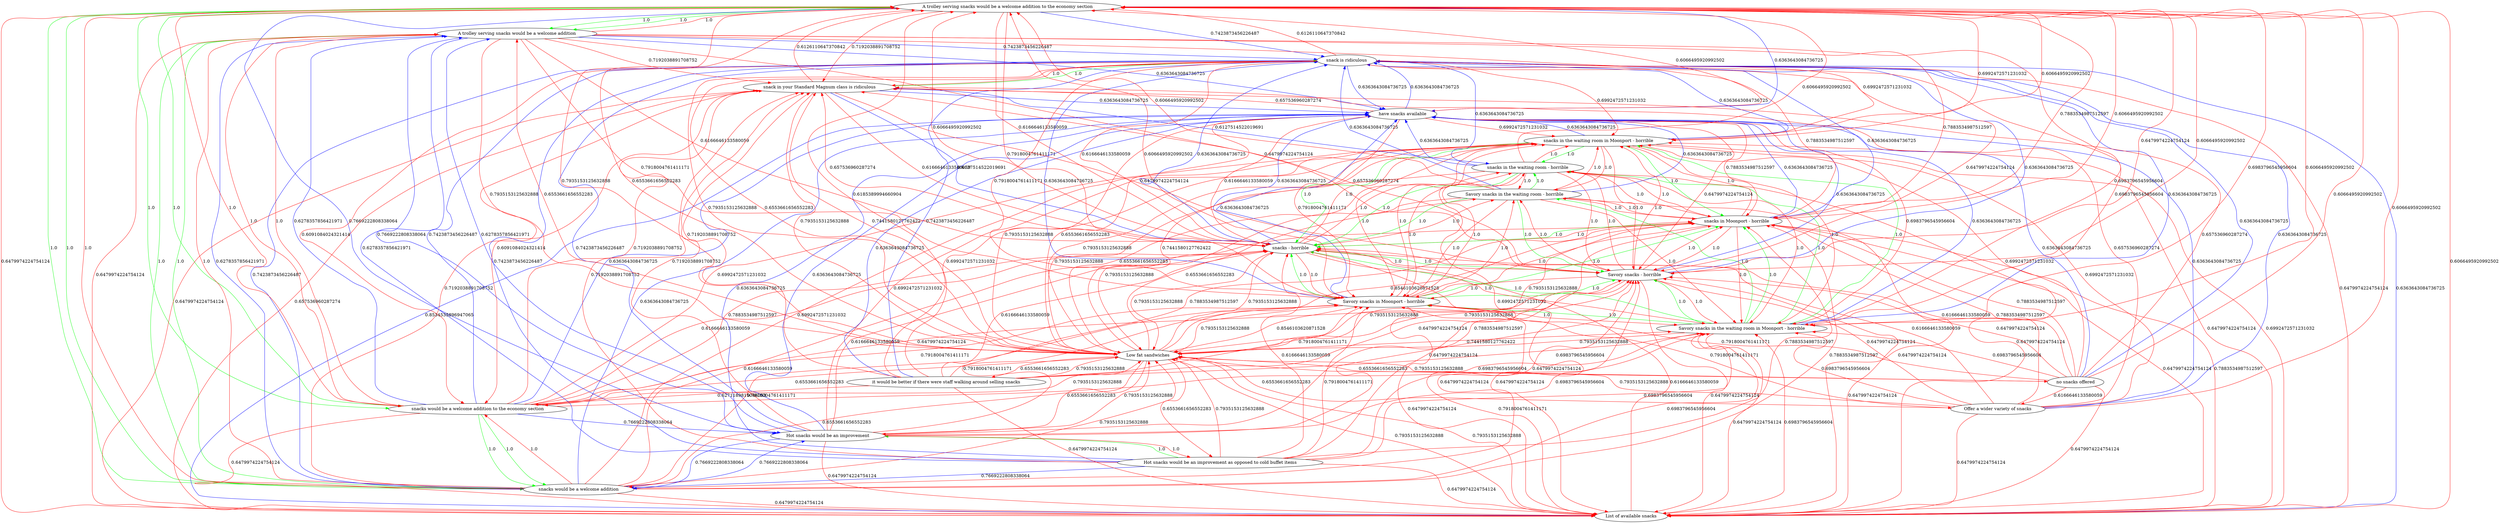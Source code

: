 digraph rawGraph {
"A trolley serving snacks would be a welcome addition to the economy section";"A trolley serving snacks would be a welcome addition";"snacks would be a welcome addition";"snacks would be a welcome addition to the economy section";"Hot snacks would be an improvement as opposed to cold buffet items";"Hot snacks would be an improvement";"List of available snacks";"Low fat sandwiches";"Offer a wider variety of snacks";"Savory snacks in the waiting room in Moonport - horrible";"Savory snacks in Moonport - horrible";"Savory snacks - horrible";"snacks - horrible";"snacks in Moonport - horrible";"Savory snacks in the waiting room - horrible";"snacks in the waiting room - horrible";"snacks in the waiting room in Moonport - horrible";"have snacks available";"it would be better if there were staff walking around selling snacks";"no snacks offered";"snack in your Standard Magnum class is ridiculous";"snack is ridiculous";"A trolley serving snacks would be a welcome addition to the economy section" -> "A trolley serving snacks would be a welcome addition" [label=1.0] [color=green]
"A trolley serving snacks would be a welcome addition" -> "snacks would be a welcome addition" [label=1.0] [color=green]
"A trolley serving snacks would be a welcome addition to the economy section" -> "snacks would be a welcome addition to the economy section" [label=1.0] [color=green]
"snacks would be a welcome addition to the economy section" -> "snacks would be a welcome addition" [label=1.0] [color=green]
"A trolley serving snacks would be a welcome addition to the economy section" -> "snacks would be a welcome addition" [label=1.0] [color=green]
"A trolley serving snacks would be a welcome addition to the economy section" -> "A trolley serving snacks would be a welcome addition" [label=1.0] [color=green]
"A trolley serving snacks would be a welcome addition" -> "snacks would be a welcome addition" [label=1.0] [color=green]
"A trolley serving snacks would be a welcome addition to the economy section" -> "snacks would be a welcome addition to the economy section" [label=1.0] [color=green]
"snacks would be a welcome addition to the economy section" -> "snacks would be a welcome addition" [label=1.0] [color=green]
"A trolley serving snacks would be a welcome addition to the economy section" -> "snacks would be a welcome addition" [label=1.0] [color=green]
"A trolley serving snacks would be a welcome addition" -> "A trolley serving snacks would be a welcome addition to the economy section" [label=1.0] [color=red]
"A trolley serving snacks would be a welcome addition" -> "snacks would be a welcome addition to the economy section" [label=1.0] [color=red]
"snacks would be a welcome addition" -> "A trolley serving snacks would be a welcome addition to the economy section" [label=1.0] [color=red]
"snacks would be a welcome addition" -> "A trolley serving snacks would be a welcome addition" [label=1.0] [color=red]
"snacks would be a welcome addition" -> "snacks would be a welcome addition to the economy section" [label=1.0] [color=red]
"snacks would be a welcome addition to the economy section" -> "A trolley serving snacks would be a welcome addition to the economy section" [label=1.0] [color=red]
"snacks would be a welcome addition to the economy section" -> "A trolley serving snacks would be a welcome addition" [label=1.0] [color=red]
"Hot snacks would be an improvement as opposed to cold buffet items" -> "Hot snacks would be an improvement" [label=1.0] [color=green]
"Hot snacks would be an improvement" -> "Hot snacks would be an improvement as opposed to cold buffet items" [label=1.0] [color=red]
"A trolley serving snacks would be a welcome addition to the economy section" -> "Hot snacks would be an improvement" [label=0.7669222808338064] [color=blue]
"A trolley serving snacks would be a welcome addition" -> "Hot snacks would be an improvement" [label=0.7669222808338064] [color=blue]
"snacks would be a welcome addition" -> "Hot snacks would be an improvement" [label=0.7669222808338064] [color=blue]
"snacks would be a welcome addition to the economy section" -> "Hot snacks would be an improvement" [label=0.7669222808338064] [color=blue]
"Hot snacks would be an improvement as opposed to cold buffet items" -> "A trolley serving snacks would be a welcome addition" [label=0.6278357856421971] [color=blue]
"Hot snacks would be an improvement as opposed to cold buffet items" -> "snacks would be a welcome addition" [label=0.7669222808338064] [color=blue]
"Hot snacks would be an improvement" -> "A trolley serving snacks would be a welcome addition" [label=0.6278357856421971] [color=blue]
"Hot snacks would be an improvement" -> "snacks would be a welcome addition" [label=0.7669222808338064] [color=blue]
"A trolley serving snacks would be a welcome addition to the economy section" -> "List of available snacks" [label=0.6479974224754124] [color=red]
"A trolley serving snacks would be a welcome addition" -> "List of available snacks" [label=0.6479974224754124] [color=red]
"snacks would be a welcome addition" -> "List of available snacks" [label=0.6479974224754124] [color=red]
"snacks would be a welcome addition to the economy section" -> "List of available snacks" [label=0.6479974224754124] [color=red]
"Hot snacks would be an improvement as opposed to cold buffet items" -> "List of available snacks" [label=0.6479974224754124] [color=red]
"Hot snacks would be an improvement" -> "List of available snacks" [label=0.6479974224754124] [color=red]
"List of available snacks" -> "A trolley serving snacks would be a welcome addition to the economy section" [label=0.6066495920992502] [color=red]
"A trolley serving snacks would be a welcome addition to the economy section" -> "Low fat sandwiches" [label=0.7935153125632888] [color=red]
"A trolley serving snacks would be a welcome addition" -> "Low fat sandwiches" [label=0.7935153125632888] [color=red]
"snacks would be a welcome addition" -> "Low fat sandwiches" [label=0.7935153125632888] [color=red]
"snacks would be a welcome addition to the economy section" -> "Low fat sandwiches" [label=0.7935153125632888] [color=red]
"Hot snacks would be an improvement as opposed to cold buffet items" -> "Low fat sandwiches" [label=0.7935153125632888] [color=red]
"Hot snacks would be an improvement" -> "Low fat sandwiches" [label=0.7935153125632888] [color=red]
"List of available snacks" -> "Low fat sandwiches" [label=0.7935153125632888] [color=red]
"Low fat sandwiches" -> "A trolley serving snacks would be a welcome addition to the economy section" [label=0.6553661656552283] [color=red]
"Low fat sandwiches" -> "A trolley serving snacks would be a welcome addition" [label=0.6553661656552283] [color=red]
"Low fat sandwiches" -> "snacks would be a welcome addition" [label=0.6553661656552283] [color=red]
"Low fat sandwiches" -> "snacks would be a welcome addition to the economy section" [label=0.6553661656552283] [color=red]
"Low fat sandwiches" -> "Hot snacks would be an improvement as opposed to cold buffet items" [label=0.6553661656552283] [color=red]
"Low fat sandwiches" -> "Hot snacks would be an improvement" [label=0.6553661656552283] [color=red]
"Low fat sandwiches" -> "List of available snacks" [label=0.7935153125632888] [color=red]
"Low fat sandwiches" -> "Offer a wider variety of snacks" [label=0.6553661656552283] [color=red]
"Offer a wider variety of snacks" -> "A trolley serving snacks would be a welcome addition to the economy section" [label=0.6066495920992502] [color=red]
"Offer a wider variety of snacks" -> "List of available snacks" [label=0.6479974224754124] [color=red]
"Offer a wider variety of snacks" -> "Low fat sandwiches" [label=0.7935153125632888] [color=red]
"Savory snacks in the waiting room in Moonport - horrible" -> "Savory snacks in Moonport - horrible" [label=1.0] [color=green]
"Savory snacks in Moonport - horrible" -> "Savory snacks - horrible" [label=1.0] [color=green]
"Savory snacks - horrible" -> "snacks - horrible" [label=1.0] [color=green]
"Savory snacks in Moonport - horrible" -> "snacks in Moonport - horrible" [label=1.0] [color=green]
"snacks in Moonport - horrible" -> "snacks - horrible" [label=1.0] [color=green]
"Savory snacks in the waiting room in Moonport - horrible" -> "Savory snacks in the waiting room - horrible" [label=1.0] [color=green]
"Savory snacks in the waiting room - horrible" -> "Savory snacks - horrible" [label=1.0] [color=green]
"Savory snacks in the waiting room - horrible" -> "snacks in the waiting room - horrible" [label=1.0] [color=green]
"snacks in the waiting room - horrible" -> "snacks - horrible" [label=1.0] [color=green]
"Savory snacks in the waiting room in Moonport - horrible" -> "snacks in the waiting room in Moonport - horrible" [label=1.0] [color=green]
"snacks in the waiting room in Moonport - horrible" -> "snacks in Moonport - horrible" [label=1.0] [color=green]
"snacks in the waiting room in Moonport - horrible" -> "snacks in the waiting room - horrible" [label=1.0] [color=green]
"Savory snacks in the waiting room in Moonport - horrible" -> "Savory snacks - horrible" [label=1.0] [color=green]
"Savory snacks in the waiting room in Moonport - horrible" -> "snacks in Moonport - horrible" [label=1.0] [color=green]
"Savory snacks in the waiting room in Moonport - horrible" -> "snacks in the waiting room - horrible" [label=1.0] [color=green]
"Savory snacks in Moonport - horrible" -> "snacks - horrible" [label=1.0] [color=green]
"Savory snacks in the waiting room - horrible" -> "snacks - horrible" [label=1.0] [color=green]
"snacks in the waiting room in Moonport - horrible" -> "snacks - horrible" [label=1.0] [color=green]
"Savory snacks in the waiting room in Moonport - horrible" -> "snacks - horrible" [label=1.0] [color=green]
"Savory snacks in Moonport - horrible" -> "Savory snacks in the waiting room in Moonport - horrible" [label=1.0] [color=red]
"Savory snacks in Moonport - horrible" -> "Savory snacks in the waiting room - horrible" [label=1.0] [color=red]
"Savory snacks in Moonport - horrible" -> "snacks in the waiting room - horrible" [label=1.0] [color=red]
"Savory snacks in Moonport - horrible" -> "snacks in the waiting room in Moonport - horrible" [label=1.0] [color=red]
"Savory snacks - horrible" -> "Savory snacks in the waiting room in Moonport - horrible" [label=1.0] [color=red]
"Savory snacks - horrible" -> "Savory snacks in Moonport - horrible" [label=1.0] [color=red]
"Savory snacks - horrible" -> "snacks in Moonport - horrible" [label=1.0] [color=red]
"Savory snacks - horrible" -> "Savory snacks in the waiting room - horrible" [label=1.0] [color=red]
"Savory snacks - horrible" -> "snacks in the waiting room - horrible" [label=1.0] [color=red]
"Savory snacks - horrible" -> "snacks in the waiting room in Moonport - horrible" [label=1.0] [color=red]
"snacks - horrible" -> "Savory snacks in the waiting room in Moonport - horrible" [label=1.0] [color=red]
"snacks - horrible" -> "Savory snacks in Moonport - horrible" [label=1.0] [color=red]
"snacks - horrible" -> "Savory snacks - horrible" [label=1.0] [color=red]
"snacks - horrible" -> "snacks in Moonport - horrible" [label=1.0] [color=red]
"snacks - horrible" -> "Savory snacks in the waiting room - horrible" [label=1.0] [color=red]
"snacks - horrible" -> "snacks in the waiting room - horrible" [label=1.0] [color=red]
"snacks - horrible" -> "snacks in the waiting room in Moonport - horrible" [label=1.0] [color=red]
"snacks in Moonport - horrible" -> "Savory snacks in the waiting room in Moonport - horrible" [label=1.0] [color=red]
"snacks in Moonport - horrible" -> "Savory snacks in Moonport - horrible" [label=1.0] [color=red]
"snacks in Moonport - horrible" -> "Savory snacks - horrible" [label=1.0] [color=red]
"snacks in Moonport - horrible" -> "Savory snacks in the waiting room - horrible" [label=1.0] [color=red]
"snacks in Moonport - horrible" -> "snacks in the waiting room - horrible" [label=1.0] [color=red]
"snacks in Moonport - horrible" -> "snacks in the waiting room in Moonport - horrible" [label=1.0] [color=red]
"Savory snacks in the waiting room - horrible" -> "Savory snacks in the waiting room in Moonport - horrible" [label=1.0] [color=red]
"Savory snacks in the waiting room - horrible" -> "Savory snacks in Moonport - horrible" [label=1.0] [color=red]
"Savory snacks in the waiting room - horrible" -> "snacks in Moonport - horrible" [label=1.0] [color=red]
"Savory snacks in the waiting room - horrible" -> "snacks in the waiting room in Moonport - horrible" [label=1.0] [color=red]
"snacks in the waiting room - horrible" -> "Savory snacks in the waiting room in Moonport - horrible" [label=1.0] [color=red]
"snacks in the waiting room - horrible" -> "Savory snacks in Moonport - horrible" [label=1.0] [color=red]
"snacks in the waiting room - horrible" -> "Savory snacks - horrible" [label=1.0] [color=red]
"snacks in the waiting room - horrible" -> "snacks in Moonport - horrible" [label=1.0] [color=red]
"snacks in the waiting room - horrible" -> "Savory snacks in the waiting room - horrible" [label=1.0] [color=red]
"snacks in the waiting room - horrible" -> "snacks in the waiting room in Moonport - horrible" [label=1.0] [color=red]
"snacks in the waiting room in Moonport - horrible" -> "Savory snacks in the waiting room in Moonport - horrible" [label=1.0] [color=red]
"snacks in the waiting room in Moonport - horrible" -> "Savory snacks in Moonport - horrible" [label=1.0] [color=red]
"snacks in the waiting room in Moonport - horrible" -> "Savory snacks - horrible" [label=1.0] [color=red]
"snacks in the waiting room in Moonport - horrible" -> "Savory snacks in the waiting room - horrible" [label=1.0] [color=red]
"A trolley serving snacks would be a welcome addition to the economy section" -> "Savory snacks in the waiting room in Moonport - horrible" [label=0.6983796545956604] [color=red]
"A trolley serving snacks would be a welcome addition to the economy section" -> "Savory snacks in Moonport - horrible" [label=0.7918004761411171] [color=red]
"A trolley serving snacks would be a welcome addition to the economy section" -> "Savory snacks - horrible" [label=0.6479974224754124] [color=red]
"A trolley serving snacks would be a welcome addition to the economy section" -> "snacks - horrible" [label=0.6166646133580059] [color=red]
"A trolley serving snacks would be a welcome addition to the economy section" -> "snacks in Moonport - horrible" [label=0.7883534987512597] [color=red]
"A trolley serving snacks would be a welcome addition to the economy section" -> "snacks in the waiting room in Moonport - horrible" [label=0.6992472571231032] [color=red]
"A trolley serving snacks would be a welcome addition" -> "Savory snacks in the waiting room in Moonport - horrible" [label=0.6983796545956604] [color=red]
"A trolley serving snacks would be a welcome addition" -> "Savory snacks in Moonport - horrible" [label=0.7918004761411171] [color=red]
"A trolley serving snacks would be a welcome addition" -> "Savory snacks - horrible" [label=0.6479974224754124] [color=red]
"A trolley serving snacks would be a welcome addition" -> "snacks - horrible" [label=0.6166646133580059] [color=red]
"A trolley serving snacks would be a welcome addition" -> "snacks in Moonport - horrible" [label=0.7883534987512597] [color=red]
"A trolley serving snacks would be a welcome addition" -> "snacks in the waiting room in Moonport - horrible" [label=0.6992472571231032] [color=red]
"snacks would be a welcome addition" -> "Savory snacks in the waiting room in Moonport - horrible" [label=0.6983796545956604] [color=red]
"snacks would be a welcome addition" -> "Savory snacks in Moonport - horrible" [label=0.7918004761411171] [color=red]
"snacks would be a welcome addition" -> "Savory snacks - horrible" [label=0.6479974224754124] [color=red]
"snacks would be a welcome addition" -> "snacks - horrible" [label=0.6166646133580059] [color=red]
"snacks would be a welcome addition" -> "snacks in Moonport - horrible" [label=0.7883534987512597] [color=red]
"snacks would be a welcome addition" -> "snacks in the waiting room in Moonport - horrible" [label=0.6992472571231032] [color=red]
"snacks would be a welcome addition to the economy section" -> "Savory snacks in the waiting room in Moonport - horrible" [label=0.6983796545956604] [color=red]
"snacks would be a welcome addition to the economy section" -> "Savory snacks in Moonport - horrible" [label=0.7918004761411171] [color=red]
"snacks would be a welcome addition to the economy section" -> "Savory snacks - horrible" [label=0.6479974224754124] [color=red]
"snacks would be a welcome addition to the economy section" -> "snacks - horrible" [label=0.6166646133580059] [color=red]
"snacks would be a welcome addition to the economy section" -> "snacks in Moonport - horrible" [label=0.7883534987512597] [color=red]
"snacks would be a welcome addition to the economy section" -> "snacks in the waiting room in Moonport - horrible" [label=0.6992472571231032] [color=red]
"Hot snacks would be an improvement as opposed to cold buffet items" -> "Savory snacks in the waiting room in Moonport - horrible" [label=0.6983796545956604] [color=red]
"Hot snacks would be an improvement as opposed to cold buffet items" -> "Savory snacks in Moonport - horrible" [label=0.7918004761411171] [color=red]
"Hot snacks would be an improvement as opposed to cold buffet items" -> "Savory snacks - horrible" [label=0.6479974224754124] [color=red]
"Hot snacks would be an improvement as opposed to cold buffet items" -> "snacks - horrible" [label=0.6166646133580059] [color=red]
"Hot snacks would be an improvement as opposed to cold buffet items" -> "snacks in Moonport - horrible" [label=0.7883534987512597] [color=red]
"Hot snacks would be an improvement as opposed to cold buffet items" -> "snacks in the waiting room in Moonport - horrible" [label=0.6992472571231032] [color=red]
"Hot snacks would be an improvement" -> "Savory snacks in the waiting room in Moonport - horrible" [label=0.6983796545956604] [color=red]
"Hot snacks would be an improvement" -> "Savory snacks in Moonport - horrible" [label=0.7918004761411171] [color=red]
"Hot snacks would be an improvement" -> "Savory snacks - horrible" [label=0.6479974224754124] [color=red]
"Hot snacks would be an improvement" -> "snacks - horrible" [label=0.6166646133580059] [color=red]
"Hot snacks would be an improvement" -> "snacks in Moonport - horrible" [label=0.7883534987512597] [color=red]
"Hot snacks would be an improvement" -> "snacks in the waiting room in Moonport - horrible" [label=0.6992472571231032] [color=red]
"List of available snacks" -> "Savory snacks in the waiting room in Moonport - horrible" [label=0.6983796545956604] [color=red]
"List of available snacks" -> "Savory snacks in Moonport - horrible" [label=0.7918004761411171] [color=red]
"List of available snacks" -> "Savory snacks - horrible" [label=0.6479974224754124] [color=red]
"List of available snacks" -> "snacks - horrible" [label=0.6166646133580059] [color=red]
"List of available snacks" -> "snacks in Moonport - horrible" [label=0.7883534987512597] [color=red]
"List of available snacks" -> "snacks in the waiting room in Moonport - horrible" [label=0.6992472571231032] [color=red]
"Low fat sandwiches" -> "Savory snacks in the waiting room in Moonport - horrible" [label=0.7441580127762422] [color=red]
"Low fat sandwiches" -> "Savory snacks in Moonport - horrible" [label=0.8546103620871528] [color=red]
"Low fat sandwiches" -> "Savory snacks - horrible" [label=0.7935153125632888] [color=red]
"Low fat sandwiches" -> "snacks - horrible" [label=0.7935153125632888] [color=red]
"Low fat sandwiches" -> "snacks in Moonport - horrible" [label=0.8546103620871528] [color=red]
"Low fat sandwiches" -> "Savory snacks in the waiting room - horrible" [label=0.6553661656552283] [color=red]
"Low fat sandwiches" -> "snacks in the waiting room - horrible" [label=0.6553661656552283] [color=red]
"Low fat sandwiches" -> "snacks in the waiting room in Moonport - horrible" [label=0.7441580127762422] [color=red]
"Offer a wider variety of snacks" -> "Savory snacks in the waiting room in Moonport - horrible" [label=0.6983796545956604] [color=red]
"Offer a wider variety of snacks" -> "Savory snacks in Moonport - horrible" [label=0.7918004761411171] [color=red]
"Offer a wider variety of snacks" -> "Savory snacks - horrible" [label=0.6479974224754124] [color=red]
"Offer a wider variety of snacks" -> "snacks - horrible" [label=0.6166646133580059] [color=red]
"Offer a wider variety of snacks" -> "snacks in Moonport - horrible" [label=0.7883534987512597] [color=red]
"Offer a wider variety of snacks" -> "snacks in the waiting room in Moonport - horrible" [label=0.6992472571231032] [color=red]
"Savory snacks in the waiting room in Moonport - horrible" -> "A trolley serving snacks would be a welcome addition to the economy section" [label=0.6066495920992502] [color=red]
"Savory snacks in the waiting room in Moonport - horrible" -> "List of available snacks" [label=0.6479974224754124] [color=red]
"Savory snacks in the waiting room in Moonport - horrible" -> "Low fat sandwiches" [label=0.7935153125632888] [color=red]
"Savory snacks in Moonport - horrible" -> "A trolley serving snacks would be a welcome addition to the economy section" [label=0.6066495920992502] [color=red]
"Savory snacks in Moonport - horrible" -> "List of available snacks" [label=0.6479974224754124] [color=red]
"Savory snacks in Moonport - horrible" -> "Low fat sandwiches" [label=0.7935153125632888] [color=red]
"Savory snacks - horrible" -> "A trolley serving snacks would be a welcome addition to the economy section" [label=0.6066495920992502] [color=red]
"Savory snacks - horrible" -> "List of available snacks" [label=0.6479974224754124] [color=red]
"Savory snacks - horrible" -> "Low fat sandwiches" [label=0.7935153125632888] [color=red]
"snacks - horrible" -> "A trolley serving snacks would be a welcome addition to the economy section" [label=0.6066495920992502] [color=red]
"snacks - horrible" -> "List of available snacks" [label=0.6479974224754124] [color=red]
"snacks - horrible" -> "Low fat sandwiches" [label=0.7935153125632888] [color=red]
"snacks in Moonport - horrible" -> "A trolley serving snacks would be a welcome addition to the economy section" [label=0.6066495920992502] [color=red]
"snacks in Moonport - horrible" -> "List of available snacks" [label=0.6479974224754124] [color=red]
"snacks in Moonport - horrible" -> "Low fat sandwiches" [label=0.7935153125632888] [color=red]
"Savory snacks in the waiting room - horrible" -> "A trolley serving snacks would be a welcome addition to the economy section" [label=0.6066495920992502] [color=red]
"Savory snacks in the waiting room - horrible" -> "List of available snacks" [label=0.6479974224754124] [color=red]
"Savory snacks in the waiting room - horrible" -> "Low fat sandwiches" [label=0.7935153125632888] [color=red]
"snacks in the waiting room - horrible" -> "A trolley serving snacks would be a welcome addition to the economy section" [label=0.6066495920992502] [color=red]
"snacks in the waiting room - horrible" -> "List of available snacks" [label=0.6479974224754124] [color=red]
"snacks in the waiting room - horrible" -> "Low fat sandwiches" [label=0.7935153125632888] [color=red]
"snacks in the waiting room in Moonport - horrible" -> "A trolley serving snacks would be a welcome addition to the economy section" [label=0.6066495920992502] [color=red]
"snacks in the waiting room in Moonport - horrible" -> "List of available snacks" [label=0.6479974224754124] [color=red]
"snacks in the waiting room in Moonport - horrible" -> "Low fat sandwiches" [label=0.7935153125632888] [color=red]
"A trolley serving snacks would be a welcome addition to the economy section" -> "have snacks available" [label=0.6363643084736725] [color=blue]
"A trolley serving snacks would be a welcome addition" -> "have snacks available" [label=0.6363643084736725] [color=blue]
"snacks would be a welcome addition" -> "have snacks available" [label=0.6363643084736725] [color=blue]
"snacks would be a welcome addition to the economy section" -> "have snacks available" [label=0.6363643084736725] [color=blue]
"Hot snacks would be an improvement as opposed to cold buffet items" -> "have snacks available" [label=0.6363643084736725] [color=blue]
"Hot snacks would be an improvement" -> "have snacks available" [label=0.6363643084736725] [color=blue]
"List of available snacks" -> "have snacks available" [label=0.8534535896947065] [color=blue]
"Low fat sandwiches" -> "have snacks available" [label=0.6553661656552283] [color=red]
"Offer a wider variety of snacks" -> "have snacks available" [label=0.6363643084736725] [color=blue]
"Savory snacks in the waiting room in Moonport - horrible" -> "have snacks available" [label=0.6363643084736725] [color=blue]
"Savory snacks in Moonport - horrible" -> "have snacks available" [label=0.6363643084736725] [color=blue]
"Savory snacks - horrible" -> "have snacks available" [label=0.6363643084736725] [color=blue]
"snacks - horrible" -> "have snacks available" [label=0.6363643084736725] [color=blue]
"snacks in Moonport - horrible" -> "have snacks available" [label=0.6363643084736725] [color=blue]
"Savory snacks in the waiting room - horrible" -> "have snacks available" [label=0.6363643084736725] [color=blue]
"snacks in the waiting room - horrible" -> "have snacks available" [label=0.6363643084736725] [color=blue]
"snacks in the waiting room in Moonport - horrible" -> "have snacks available" [label=0.6363643084736725] [color=blue]
"have snacks available" -> "A trolley serving snacks would be a welcome addition to the economy section" [label=0.6066495920992502] [color=red]
"have snacks available" -> "Low fat sandwiches" [label=0.7935153125632888] [color=red]
"have snacks available" -> "Savory snacks in the waiting room in Moonport - horrible" [label=0.6983796545956604] [color=red]
"have snacks available" -> "Savory snacks in Moonport - horrible" [label=0.7918004761411171] [color=red]
"have snacks available" -> "Savory snacks - horrible" [label=0.6479974224754124] [color=red]
"have snacks available" -> "snacks - horrible" [label=0.6166646133580059] [color=red]
"have snacks available" -> "snacks in Moonport - horrible" [label=0.7883534987512597] [color=red]
"have snacks available" -> "snacks in the waiting room in Moonport - horrible" [label=0.6992472571231032] [color=red]
"Low fat sandwiches" -> "it would be better if there were staff walking around selling snacks" [label=0.6553661656552283] [color=red]
"it would be better if there were staff walking around selling snacks" -> "A trolley serving snacks would be a welcome addition to the economy section" [label=0.6185389994660904] [color=red]
"it would be better if there were staff walking around selling snacks" -> "snacks would be a welcome addition to the economy section" [label=0.6271189815046053] [color=red]
"it would be better if there were staff walking around selling snacks" -> "List of available snacks" [label=0.6479974224754124] [color=red]
"it would be better if there were staff walking around selling snacks" -> "Low fat sandwiches" [label=0.7935153125632888] [color=red]
"it would be better if there were staff walking around selling snacks" -> "Savory snacks in the waiting room in Moonport - horrible" [label=0.6983796545956604] [color=red]
"it would be better if there were staff walking around selling snacks" -> "Savory snacks in Moonport - horrible" [label=0.7918004761411171] [color=red]
"it would be better if there were staff walking around selling snacks" -> "Savory snacks - horrible" [label=0.6479974224754124] [color=red]
"it would be better if there were staff walking around selling snacks" -> "snacks - horrible" [label=0.6166646133580059] [color=red]
"it would be better if there were staff walking around selling snacks" -> "snacks in Moonport - horrible" [label=0.7883534987512597] [color=red]
"it would be better if there were staff walking around selling snacks" -> "snacks in the waiting room in Moonport - horrible" [label=0.6992472571231032] [color=red]
"it would be better if there were staff walking around selling snacks" -> "have snacks available" [label=0.6363643084736725] [color=blue]
"Low fat sandwiches" -> "no snacks offered" [label=0.6553661656552283] [color=red]
"no snacks offered" -> "A trolley serving snacks would be a welcome addition to the economy section" [label=0.6066495920992502] [color=red]
"no snacks offered" -> "List of available snacks" [label=0.6479974224754124] [color=red]
"no snacks offered" -> "Low fat sandwiches" [label=0.7935153125632888] [color=red]
"no snacks offered" -> "Offer a wider variety of snacks" [label=0.6166646133580059] [color=red]
"no snacks offered" -> "Savory snacks in the waiting room in Moonport - horrible" [label=0.6983796545956604] [color=red]
"no snacks offered" -> "Savory snacks in Moonport - horrible" [label=0.7918004761411171] [color=red]
"no snacks offered" -> "Savory snacks - horrible" [label=0.6479974224754124] [color=red]
"no snacks offered" -> "snacks - horrible" [label=0.6166646133580059] [color=red]
"no snacks offered" -> "snacks in Moonport - horrible" [label=0.7883534987512597] [color=red]
"no snacks offered" -> "snacks in the waiting room in Moonport - horrible" [label=0.6992472571231032] [color=red]
"no snacks offered" -> "have snacks available" [label=0.6363643084736725] [color=blue]
"snack in your Standard Magnum class is ridiculous" -> "snack is ridiculous" [label=1.0] [color=green]
"snack is ridiculous" -> "snack in your Standard Magnum class is ridiculous" [label=1.0] [color=red]
"A trolley serving snacks would be a welcome addition to the economy section" -> "snack in your Standard Magnum class is ridiculous" [label=0.7192038891708752] [color=red]
"A trolley serving snacks would be a welcome addition to the economy section" -> "snack is ridiculous" [label=0.7423873456226487] [color=blue]
"A trolley serving snacks would be a welcome addition" -> "snack in your Standard Magnum class is ridiculous" [label=0.7192038891708752] [color=red]
"A trolley serving snacks would be a welcome addition" -> "snack is ridiculous" [label=0.7423873456226487] [color=blue]
"snacks would be a welcome addition" -> "snack in your Standard Magnum class is ridiculous" [label=0.7192038891708752] [color=red]
"snacks would be a welcome addition" -> "snack is ridiculous" [label=0.7423873456226487] [color=blue]
"snacks would be a welcome addition to the economy section" -> "snack in your Standard Magnum class is ridiculous" [label=0.7192038891708752] [color=red]
"snacks would be a welcome addition to the economy section" -> "snack is ridiculous" [label=0.7423873456226487] [color=blue]
"Hot snacks would be an improvement as opposed to cold buffet items" -> "snack in your Standard Magnum class is ridiculous" [label=0.7192038891708752] [color=red]
"Hot snacks would be an improvement as opposed to cold buffet items" -> "snack is ridiculous" [label=0.7423873456226487] [color=blue]
"Hot snacks would be an improvement" -> "snack in your Standard Magnum class is ridiculous" [label=0.7192038891708752] [color=red]
"Hot snacks would be an improvement" -> "snack is ridiculous" [label=0.7423873456226487] [color=blue]
"List of available snacks" -> "snack in your Standard Magnum class is ridiculous" [label=0.657536960287274] [color=red]
"List of available snacks" -> "snack is ridiculous" [label=0.6363643084736725] [color=blue]
"Low fat sandwiches" -> "snack in your Standard Magnum class is ridiculous" [label=0.7441580127762422] [color=red]
"Low fat sandwiches" -> "snack is ridiculous" [label=0.6553661656552283] [color=red]
"Offer a wider variety of snacks" -> "snack in your Standard Magnum class is ridiculous" [label=0.657536960287274] [color=red]
"Offer a wider variety of snacks" -> "snack is ridiculous" [label=0.6363643084736725] [color=blue]
"Savory snacks in the waiting room in Moonport - horrible" -> "snack is ridiculous" [label=0.6363643084736725] [color=blue]
"Savory snacks in Moonport - horrible" -> "snack is ridiculous" [label=0.6363643084736725] [color=blue]
"Savory snacks - horrible" -> "snack in your Standard Magnum class is ridiculous" [label=0.657536960287274] [color=red]
"Savory snacks - horrible" -> "snack is ridiculous" [label=0.6363643084736725] [color=blue]
"snacks - horrible" -> "snack in your Standard Magnum class is ridiculous" [label=0.657536960287274] [color=red]
"snacks - horrible" -> "snack is ridiculous" [label=0.6363643084736725] [color=blue]
"snacks in Moonport - horrible" -> "snack is ridiculous" [label=0.6363643084736725] [color=blue]
"Savory snacks in the waiting room - horrible" -> "snack is ridiculous" [label=0.6363643084736725] [color=blue]
"snacks in the waiting room - horrible" -> "snack is ridiculous" [label=0.6363643084736725] [color=blue]
"snacks in the waiting room in Moonport - horrible" -> "snack is ridiculous" [label=0.6363643084736725] [color=blue]
"have snacks available" -> "snack in your Standard Magnum class is ridiculous" [label=0.657536960287274] [color=red]
"have snacks available" -> "snack is ridiculous" [label=0.6363643084736725] [color=blue]
"it would be better if there were staff walking around selling snacks" -> "snack in your Standard Magnum class is ridiculous" [label=0.7192038891708752] [color=red]
"it would be better if there were staff walking around selling snacks" -> "snack is ridiculous" [label=0.7423873456226487] [color=blue]
"no snacks offered" -> "snack in your Standard Magnum class is ridiculous" [label=0.657536960287274] [color=red]
"no snacks offered" -> "snack is ridiculous" [label=0.6363643084736725] [color=blue]
"snack in your Standard Magnum class is ridiculous" -> "A trolley serving snacks would be a welcome addition to the economy section" [label=0.6126110647370842] [color=red]
"snack in your Standard Magnum class is ridiculous" -> "snacks would be a welcome addition to the economy section" [label=0.6091084024321414] [color=red]
"snack in your Standard Magnum class is ridiculous" -> "List of available snacks" [label=0.6479974224754124] [color=red]
"snack in your Standard Magnum class is ridiculous" -> "Low fat sandwiches" [label=0.7935153125632888] [color=red]
"snack in your Standard Magnum class is ridiculous" -> "Savory snacks - horrible" [label=0.6479974224754124] [color=red]
"snack in your Standard Magnum class is ridiculous" -> "snacks - horrible" [label=0.6166646133580059] [color=red]
"snack in your Standard Magnum class is ridiculous" -> "snacks in the waiting room - horrible" [label=0.6127514522019691] [color=blue]
"snack in your Standard Magnum class is ridiculous" -> "have snacks available" [label=0.6363643084736725] [color=blue]
"snack is ridiculous" -> "A trolley serving snacks would be a welcome addition to the economy section" [label=0.6126110647370842] [color=red]
"snack is ridiculous" -> "snacks would be a welcome addition to the economy section" [label=0.6091084024321414] [color=red]
"snack is ridiculous" -> "List of available snacks" [label=0.6479974224754124] [color=red]
"snack is ridiculous" -> "Low fat sandwiches" [label=0.7935153125632888] [color=red]
"snack is ridiculous" -> "Savory snacks in the waiting room in Moonport - horrible" [label=0.6983796545956604] [color=red]
"snack is ridiculous" -> "Savory snacks in Moonport - horrible" [label=0.7918004761411171] [color=red]
"snack is ridiculous" -> "Savory snacks - horrible" [label=0.6479974224754124] [color=red]
"snack is ridiculous" -> "snacks - horrible" [label=0.6166646133580059] [color=red]
"snack is ridiculous" -> "snacks in Moonport - horrible" [label=0.7883534987512597] [color=red]
"snack is ridiculous" -> "snacks in the waiting room in Moonport - horrible" [label=0.6992472571231032] [color=red]
"snack is ridiculous" -> "have snacks available" [label=0.6363643084736725] [color=blue]
"snacks would be a welcome addition" -> "A trolley serving snacks would be a welcome addition" [label=0.6278357856421971] [color=blue]
"snacks would be a welcome addition to the economy section" -> "A trolley serving snacks would be a welcome addition" [label=0.6278357856421971] [color=blue]
"snack in your Standard Magnum class is ridiculous" -> "snacks - horrible" [label=0.6127514522019691] [color=blue]
}